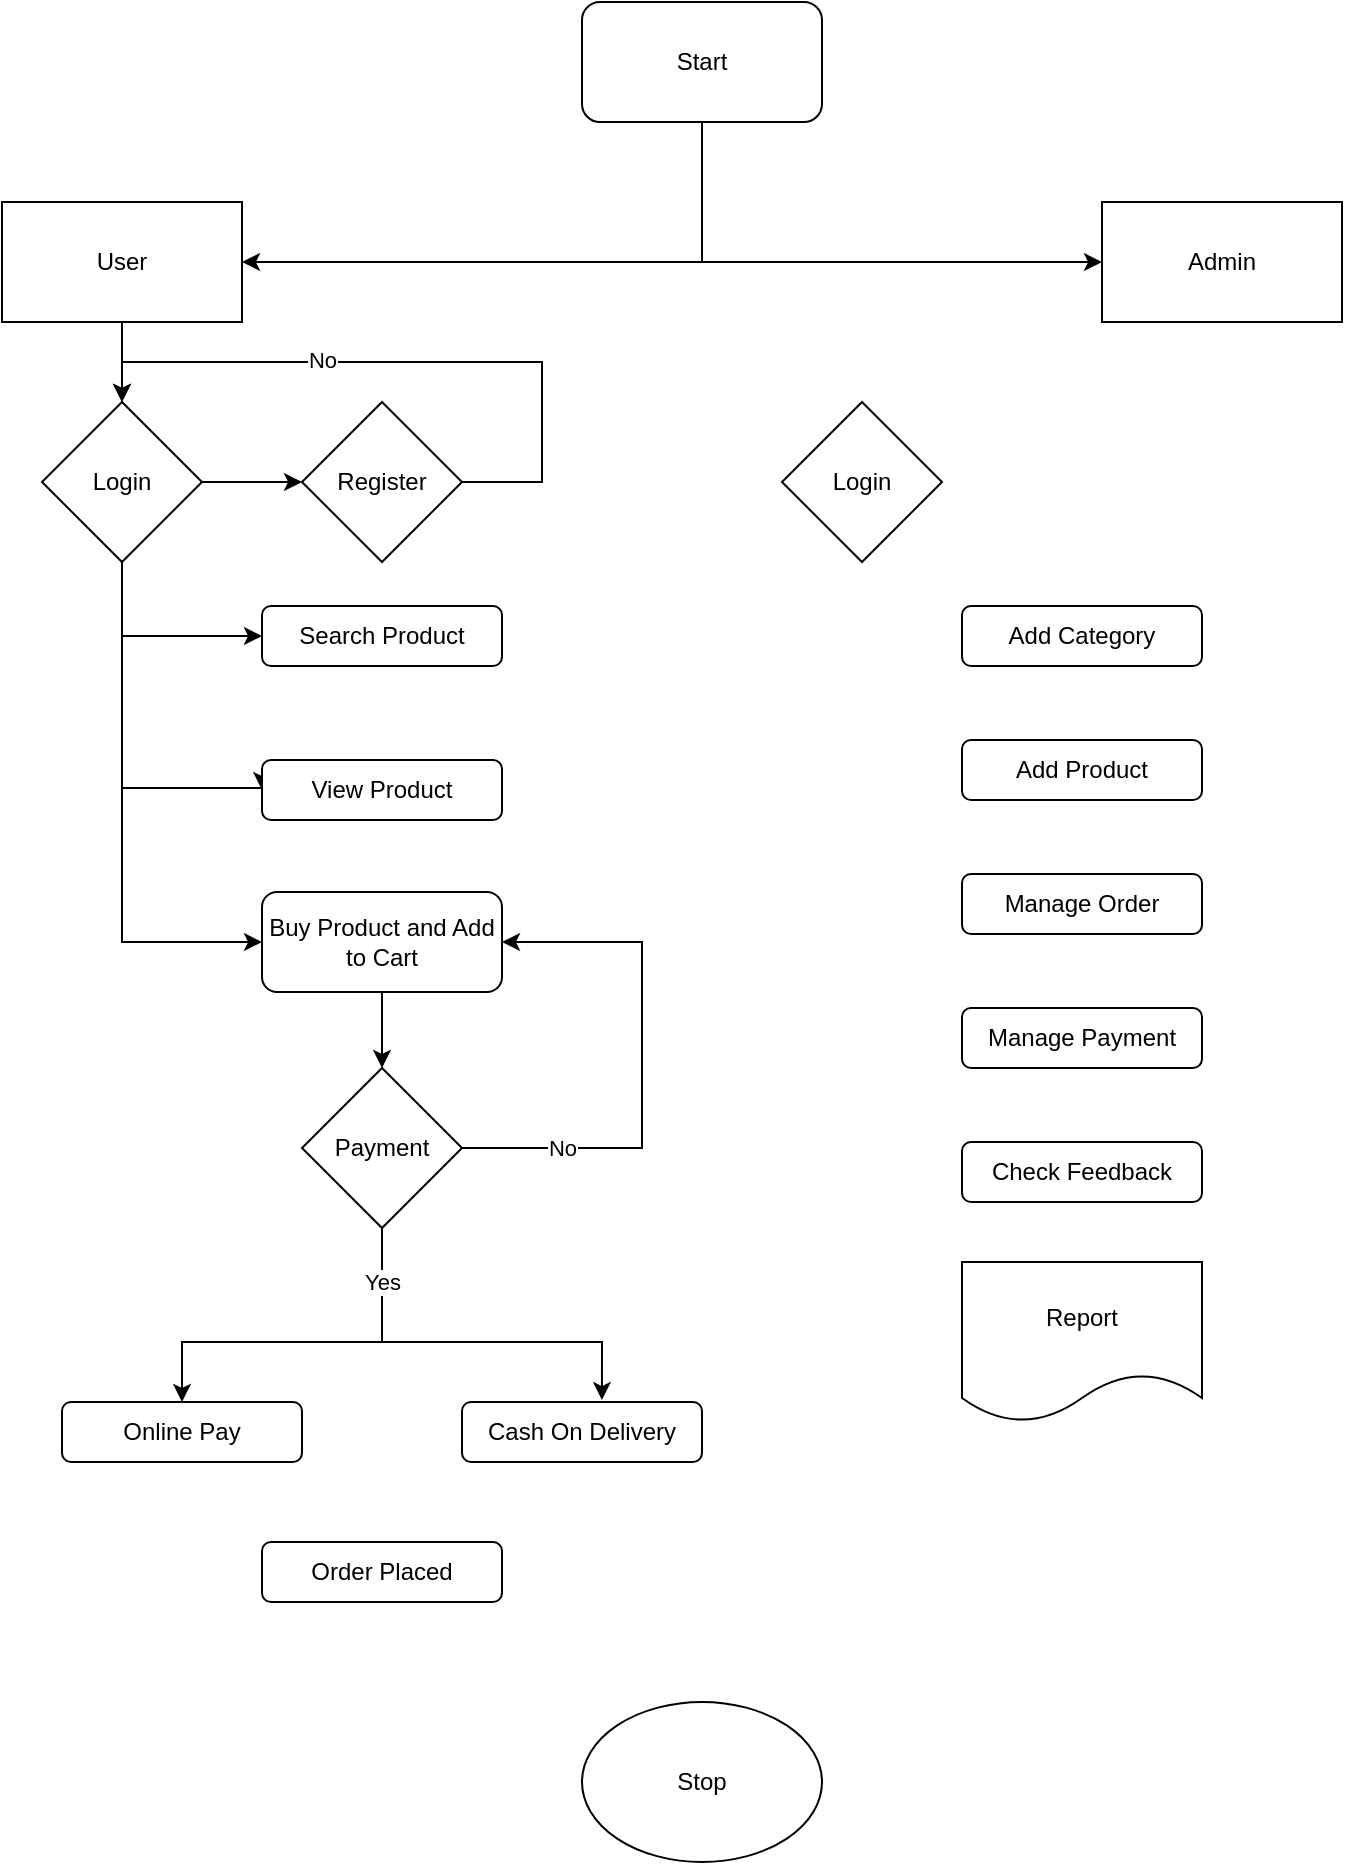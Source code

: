 <mxfile version="20.5.3" type="github">
  <diagram id="GGFVwZLPDX0u6j_QgqO_" name="Page-1">
    <mxGraphModel dx="2204" dy="1228" grid="1" gridSize="10" guides="1" tooltips="1" connect="1" arrows="1" fold="1" page="1" pageScale="1" pageWidth="827" pageHeight="1169" math="0" shadow="0">
      <root>
        <mxCell id="0" />
        <mxCell id="1" parent="0" />
        <mxCell id="15-sbqZGuxTu5TddLMk6-28" style="edgeStyle=orthogonalEdgeStyle;rounded=0;orthogonalLoop=1;jettySize=auto;html=1;entryX=0;entryY=0.5;entryDx=0;entryDy=0;exitX=0.5;exitY=1;exitDx=0;exitDy=0;" edge="1" parent="1" source="15-sbqZGuxTu5TddLMk6-1" target="15-sbqZGuxTu5TddLMk6-4">
          <mxGeometry relative="1" as="geometry" />
        </mxCell>
        <mxCell id="15-sbqZGuxTu5TddLMk6-29" style="edgeStyle=orthogonalEdgeStyle;rounded=0;orthogonalLoop=1;jettySize=auto;html=1;entryX=1;entryY=0.5;entryDx=0;entryDy=0;exitX=0.5;exitY=1;exitDx=0;exitDy=0;" edge="1" parent="1" source="15-sbqZGuxTu5TddLMk6-1" target="15-sbqZGuxTu5TddLMk6-3">
          <mxGeometry relative="1" as="geometry" />
        </mxCell>
        <mxCell id="15-sbqZGuxTu5TddLMk6-1" value="Start" style="rounded=1;whiteSpace=wrap;html=1;" vertex="1" parent="1">
          <mxGeometry x="330" y="60" width="120" height="60" as="geometry" />
        </mxCell>
        <mxCell id="15-sbqZGuxTu5TddLMk6-30" style="edgeStyle=orthogonalEdgeStyle;rounded=0;orthogonalLoop=1;jettySize=auto;html=1;entryX=0.5;entryY=0;entryDx=0;entryDy=0;" edge="1" parent="1" source="15-sbqZGuxTu5TddLMk6-3" target="15-sbqZGuxTu5TddLMk6-16">
          <mxGeometry relative="1" as="geometry" />
        </mxCell>
        <mxCell id="15-sbqZGuxTu5TddLMk6-3" value="User" style="rounded=0;whiteSpace=wrap;html=1;" vertex="1" parent="1">
          <mxGeometry x="40" y="160" width="120" height="60" as="geometry" />
        </mxCell>
        <mxCell id="15-sbqZGuxTu5TddLMk6-4" value="Admin" style="rounded=0;whiteSpace=wrap;html=1;" vertex="1" parent="1">
          <mxGeometry x="590" y="160" width="120" height="60" as="geometry" />
        </mxCell>
        <mxCell id="15-sbqZGuxTu5TddLMk6-5" value="Login" style="rhombus;whiteSpace=wrap;html=1;" vertex="1" parent="1">
          <mxGeometry x="430" y="260" width="80" height="80" as="geometry" />
        </mxCell>
        <mxCell id="15-sbqZGuxTu5TddLMk6-6" value="Add Category" style="rounded=1;whiteSpace=wrap;html=1;" vertex="1" parent="1">
          <mxGeometry x="520" y="362" width="120" height="30" as="geometry" />
        </mxCell>
        <mxCell id="15-sbqZGuxTu5TddLMk6-11" value="Report" style="shape=document;whiteSpace=wrap;html=1;boundedLbl=1;" vertex="1" parent="1">
          <mxGeometry x="520" y="690" width="120" height="80" as="geometry" />
        </mxCell>
        <mxCell id="15-sbqZGuxTu5TddLMk6-12" value="Add Product" style="rounded=1;whiteSpace=wrap;html=1;" vertex="1" parent="1">
          <mxGeometry x="520" y="429" width="120" height="30" as="geometry" />
        </mxCell>
        <mxCell id="15-sbqZGuxTu5TddLMk6-13" value="Manage Order" style="rounded=1;whiteSpace=wrap;html=1;" vertex="1" parent="1">
          <mxGeometry x="520" y="496" width="120" height="30" as="geometry" />
        </mxCell>
        <mxCell id="15-sbqZGuxTu5TddLMk6-14" value="Manage Payment" style="rounded=1;whiteSpace=wrap;html=1;" vertex="1" parent="1">
          <mxGeometry x="520" y="563" width="120" height="30" as="geometry" />
        </mxCell>
        <mxCell id="15-sbqZGuxTu5TddLMk6-15" value="Check Feedback" style="rounded=1;whiteSpace=wrap;html=1;" vertex="1" parent="1">
          <mxGeometry x="520" y="630" width="120" height="30" as="geometry" />
        </mxCell>
        <mxCell id="15-sbqZGuxTu5TddLMk6-31" style="edgeStyle=orthogonalEdgeStyle;rounded=0;orthogonalLoop=1;jettySize=auto;html=1;entryX=0;entryY=0.5;entryDx=0;entryDy=0;" edge="1" parent="1" source="15-sbqZGuxTu5TddLMk6-16" target="15-sbqZGuxTu5TddLMk6-17">
          <mxGeometry relative="1" as="geometry" />
        </mxCell>
        <mxCell id="15-sbqZGuxTu5TddLMk6-34" style="edgeStyle=orthogonalEdgeStyle;rounded=0;orthogonalLoop=1;jettySize=auto;html=1;entryX=0;entryY=0.5;entryDx=0;entryDy=0;exitX=0.5;exitY=1;exitDx=0;exitDy=0;" edge="1" parent="1" source="15-sbqZGuxTu5TddLMk6-16" target="15-sbqZGuxTu5TddLMk6-18">
          <mxGeometry relative="1" as="geometry" />
        </mxCell>
        <mxCell id="15-sbqZGuxTu5TddLMk6-35" style="edgeStyle=orthogonalEdgeStyle;rounded=0;orthogonalLoop=1;jettySize=auto;html=1;entryX=0;entryY=0.5;entryDx=0;entryDy=0;" edge="1" parent="1" target="15-sbqZGuxTu5TddLMk6-19">
          <mxGeometry relative="1" as="geometry">
            <mxPoint x="100" y="340" as="sourcePoint" />
            <Array as="points">
              <mxPoint x="100" y="453" />
            </Array>
          </mxGeometry>
        </mxCell>
        <mxCell id="15-sbqZGuxTu5TddLMk6-36" style="edgeStyle=orthogonalEdgeStyle;rounded=0;orthogonalLoop=1;jettySize=auto;html=1;entryX=0;entryY=0.5;entryDx=0;entryDy=0;" edge="1" parent="1" target="15-sbqZGuxTu5TddLMk6-20">
          <mxGeometry relative="1" as="geometry">
            <mxPoint x="100" y="340" as="sourcePoint" />
            <Array as="points">
              <mxPoint x="100" y="530" />
            </Array>
          </mxGeometry>
        </mxCell>
        <mxCell id="15-sbqZGuxTu5TddLMk6-16" value="Login" style="rhombus;whiteSpace=wrap;html=1;" vertex="1" parent="1">
          <mxGeometry x="60" y="260" width="80" height="80" as="geometry" />
        </mxCell>
        <mxCell id="15-sbqZGuxTu5TddLMk6-32" style="edgeStyle=orthogonalEdgeStyle;rounded=0;orthogonalLoop=1;jettySize=auto;html=1;entryX=0.5;entryY=0;entryDx=0;entryDy=0;" edge="1" parent="1" source="15-sbqZGuxTu5TddLMk6-17" target="15-sbqZGuxTu5TddLMk6-16">
          <mxGeometry relative="1" as="geometry">
            <Array as="points">
              <mxPoint x="310" y="300" />
              <mxPoint x="310" y="240" />
              <mxPoint x="100" y="240" />
            </Array>
          </mxGeometry>
        </mxCell>
        <mxCell id="15-sbqZGuxTu5TddLMk6-33" value="No" style="edgeLabel;html=1;align=center;verticalAlign=middle;resizable=0;points=[];" vertex="1" connectable="0" parent="15-sbqZGuxTu5TddLMk6-32">
          <mxGeometry x="0.06" y="-1" relative="1" as="geometry">
            <mxPoint x="-35" as="offset" />
          </mxGeometry>
        </mxCell>
        <mxCell id="15-sbqZGuxTu5TddLMk6-17" value="Register" style="rhombus;whiteSpace=wrap;html=1;" vertex="1" parent="1">
          <mxGeometry x="190" y="260" width="80" height="80" as="geometry" />
        </mxCell>
        <mxCell id="15-sbqZGuxTu5TddLMk6-18" value="Search Product" style="rounded=1;whiteSpace=wrap;html=1;" vertex="1" parent="1">
          <mxGeometry x="170" y="362" width="120" height="30" as="geometry" />
        </mxCell>
        <mxCell id="15-sbqZGuxTu5TddLMk6-19" value="View Product" style="rounded=1;whiteSpace=wrap;html=1;" vertex="1" parent="1">
          <mxGeometry x="170" y="439" width="120" height="30" as="geometry" />
        </mxCell>
        <mxCell id="15-sbqZGuxTu5TddLMk6-37" style="edgeStyle=orthogonalEdgeStyle;rounded=0;orthogonalLoop=1;jettySize=auto;html=1;exitX=0.5;exitY=1;exitDx=0;exitDy=0;entryX=0.5;entryY=0;entryDx=0;entryDy=0;" edge="1" parent="1" source="15-sbqZGuxTu5TddLMk6-20" target="15-sbqZGuxTu5TddLMk6-21">
          <mxGeometry relative="1" as="geometry" />
        </mxCell>
        <mxCell id="15-sbqZGuxTu5TddLMk6-20" value="Buy Product and Add to Cart" style="rounded=1;whiteSpace=wrap;html=1;" vertex="1" parent="1">
          <mxGeometry x="170" y="505" width="120" height="50" as="geometry" />
        </mxCell>
        <mxCell id="15-sbqZGuxTu5TddLMk6-38" style="edgeStyle=orthogonalEdgeStyle;rounded=0;orthogonalLoop=1;jettySize=auto;html=1;entryX=1;entryY=0.5;entryDx=0;entryDy=0;exitX=1;exitY=0.5;exitDx=0;exitDy=0;" edge="1" parent="1" source="15-sbqZGuxTu5TddLMk6-21" target="15-sbqZGuxTu5TddLMk6-20">
          <mxGeometry relative="1" as="geometry">
            <Array as="points">
              <mxPoint x="360" y="633" />
              <mxPoint x="360" y="530" />
            </Array>
          </mxGeometry>
        </mxCell>
        <mxCell id="15-sbqZGuxTu5TddLMk6-39" value="No" style="edgeLabel;html=1;align=center;verticalAlign=middle;resizable=0;points=[];" vertex="1" connectable="0" parent="15-sbqZGuxTu5TddLMk6-38">
          <mxGeometry x="-0.553" relative="1" as="geometry">
            <mxPoint x="-9" as="offset" />
          </mxGeometry>
        </mxCell>
        <mxCell id="15-sbqZGuxTu5TddLMk6-40" style="edgeStyle=orthogonalEdgeStyle;rounded=0;orthogonalLoop=1;jettySize=auto;html=1;entryX=0.583;entryY=-0.033;entryDx=0;entryDy=0;entryPerimeter=0;" edge="1" parent="1" source="15-sbqZGuxTu5TddLMk6-21" target="15-sbqZGuxTu5TddLMk6-24">
          <mxGeometry relative="1" as="geometry">
            <Array as="points">
              <mxPoint x="230" y="730" />
              <mxPoint x="340" y="730" />
            </Array>
          </mxGeometry>
        </mxCell>
        <mxCell id="15-sbqZGuxTu5TddLMk6-41" style="edgeStyle=orthogonalEdgeStyle;rounded=0;orthogonalLoop=1;jettySize=auto;html=1;entryX=0.5;entryY=0;entryDx=0;entryDy=0;" edge="1" parent="1" source="15-sbqZGuxTu5TddLMk6-21" target="15-sbqZGuxTu5TddLMk6-22">
          <mxGeometry relative="1" as="geometry">
            <Array as="points">
              <mxPoint x="230" y="730" />
              <mxPoint x="130" y="730" />
            </Array>
          </mxGeometry>
        </mxCell>
        <mxCell id="15-sbqZGuxTu5TddLMk6-42" value="Yes" style="edgeLabel;html=1;align=center;verticalAlign=middle;resizable=0;points=[];" vertex="1" connectable="0" parent="15-sbqZGuxTu5TddLMk6-41">
          <mxGeometry x="-0.807" relative="1" as="geometry">
            <mxPoint y="9" as="offset" />
          </mxGeometry>
        </mxCell>
        <mxCell id="15-sbqZGuxTu5TddLMk6-21" value="Payment" style="rhombus;whiteSpace=wrap;html=1;" vertex="1" parent="1">
          <mxGeometry x="190" y="593" width="80" height="80" as="geometry" />
        </mxCell>
        <mxCell id="15-sbqZGuxTu5TddLMk6-23" value="Order Placed" style="rounded=1;whiteSpace=wrap;html=1;" vertex="1" parent="1">
          <mxGeometry x="170" y="830" width="120" height="30" as="geometry" />
        </mxCell>
        <mxCell id="15-sbqZGuxTu5TddLMk6-27" value="" style="group;flipV=0;flipH=0;" vertex="1" connectable="0" parent="1">
          <mxGeometry x="70" y="760" width="320" height="30" as="geometry" />
        </mxCell>
        <mxCell id="15-sbqZGuxTu5TddLMk6-22" value="Online Pay" style="rounded=1;whiteSpace=wrap;html=1;" vertex="1" parent="15-sbqZGuxTu5TddLMk6-27">
          <mxGeometry width="120" height="30" as="geometry" />
        </mxCell>
        <mxCell id="15-sbqZGuxTu5TddLMk6-24" value="Cash On Delivery" style="rounded=1;whiteSpace=wrap;html=1;" vertex="1" parent="15-sbqZGuxTu5TddLMk6-27">
          <mxGeometry x="200" width="120" height="30" as="geometry" />
        </mxCell>
        <mxCell id="15-sbqZGuxTu5TddLMk6-44" value="Stop" style="ellipse;whiteSpace=wrap;html=1;" vertex="1" parent="1">
          <mxGeometry x="330" y="910" width="120" height="80" as="geometry" />
        </mxCell>
      </root>
    </mxGraphModel>
  </diagram>
</mxfile>
